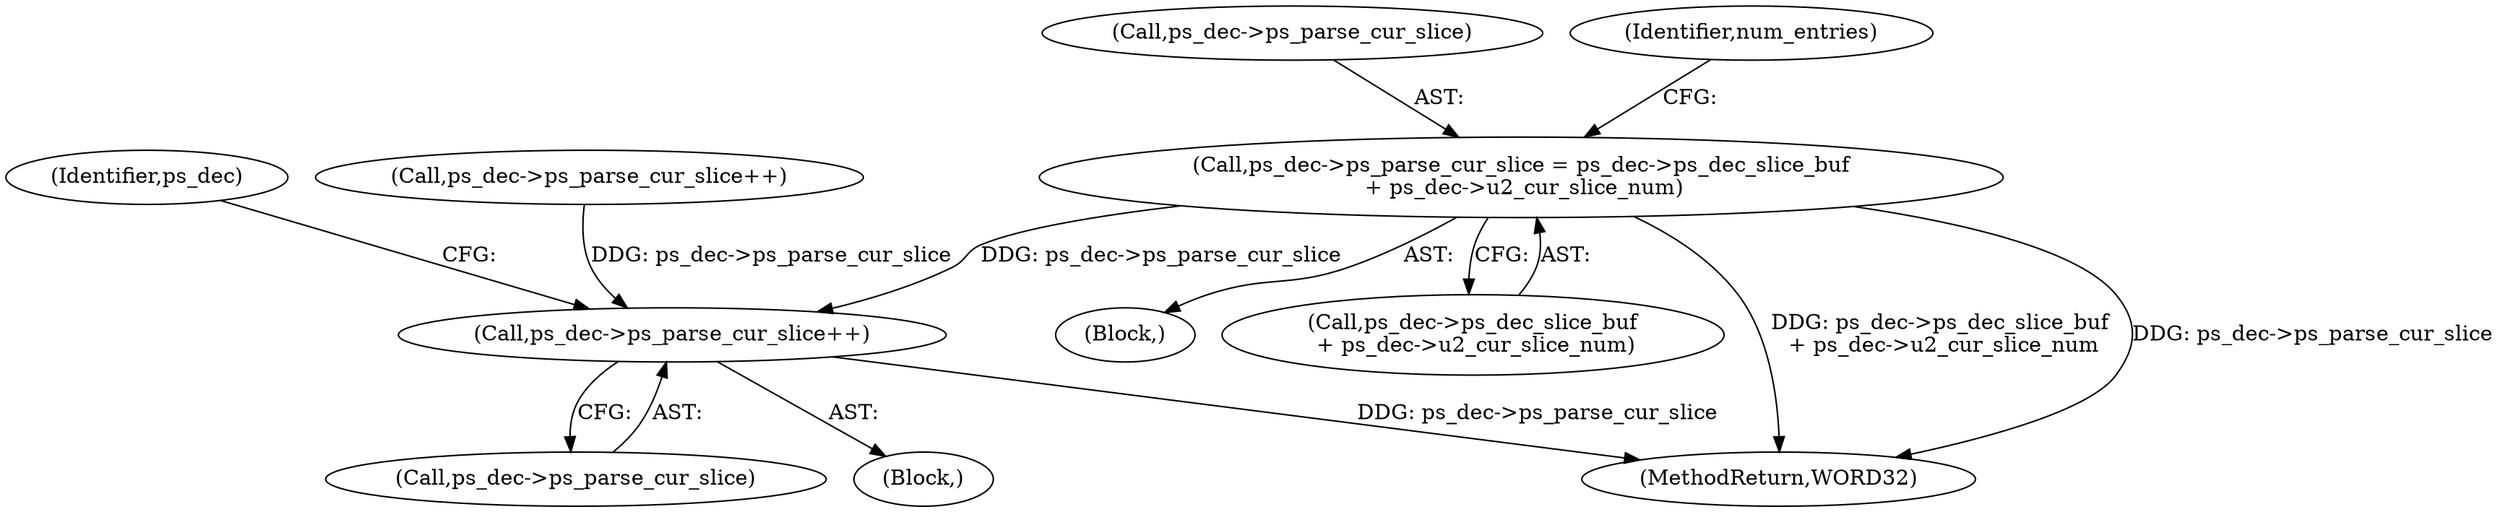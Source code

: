 digraph "0_Android_a78887bcffbc2995cf9ed72e0697acf560875e9e_1@integer" {
"1000744" [label="(Call,ps_dec->ps_parse_cur_slice = ps_dec->ps_dec_slice_buf\n + ps_dec->u2_cur_slice_num)"];
"1001314" [label="(Call,ps_dec->ps_parse_cur_slice++)"];
"1000745" [label="(Call,ps_dec->ps_parse_cur_slice)"];
"1000760" [label="(Identifier,num_entries)"];
"1001320" [label="(Identifier,ps_dec)"];
"1000738" [label="(Call,ps_dec->ps_parse_cur_slice++)"];
"1000744" [label="(Call,ps_dec->ps_parse_cur_slice = ps_dec->ps_dec_slice_buf\n + ps_dec->u2_cur_slice_num)"];
"1000743" [label="(Block,)"];
"1001315" [label="(Call,ps_dec->ps_parse_cur_slice)"];
"1001314" [label="(Call,ps_dec->ps_parse_cur_slice++)"];
"1001313" [label="(Block,)"];
"1000748" [label="(Call,ps_dec->ps_dec_slice_buf\n + ps_dec->u2_cur_slice_num)"];
"1001356" [label="(MethodReturn,WORD32)"];
"1000744" -> "1000743"  [label="AST: "];
"1000744" -> "1000748"  [label="CFG: "];
"1000745" -> "1000744"  [label="AST: "];
"1000748" -> "1000744"  [label="AST: "];
"1000760" -> "1000744"  [label="CFG: "];
"1000744" -> "1001356"  [label="DDG: ps_dec->ps_dec_slice_buf\n + ps_dec->u2_cur_slice_num"];
"1000744" -> "1001356"  [label="DDG: ps_dec->ps_parse_cur_slice"];
"1000744" -> "1001314"  [label="DDG: ps_dec->ps_parse_cur_slice"];
"1001314" -> "1001313"  [label="AST: "];
"1001314" -> "1001315"  [label="CFG: "];
"1001315" -> "1001314"  [label="AST: "];
"1001320" -> "1001314"  [label="CFG: "];
"1001314" -> "1001356"  [label="DDG: ps_dec->ps_parse_cur_slice"];
"1000738" -> "1001314"  [label="DDG: ps_dec->ps_parse_cur_slice"];
}

